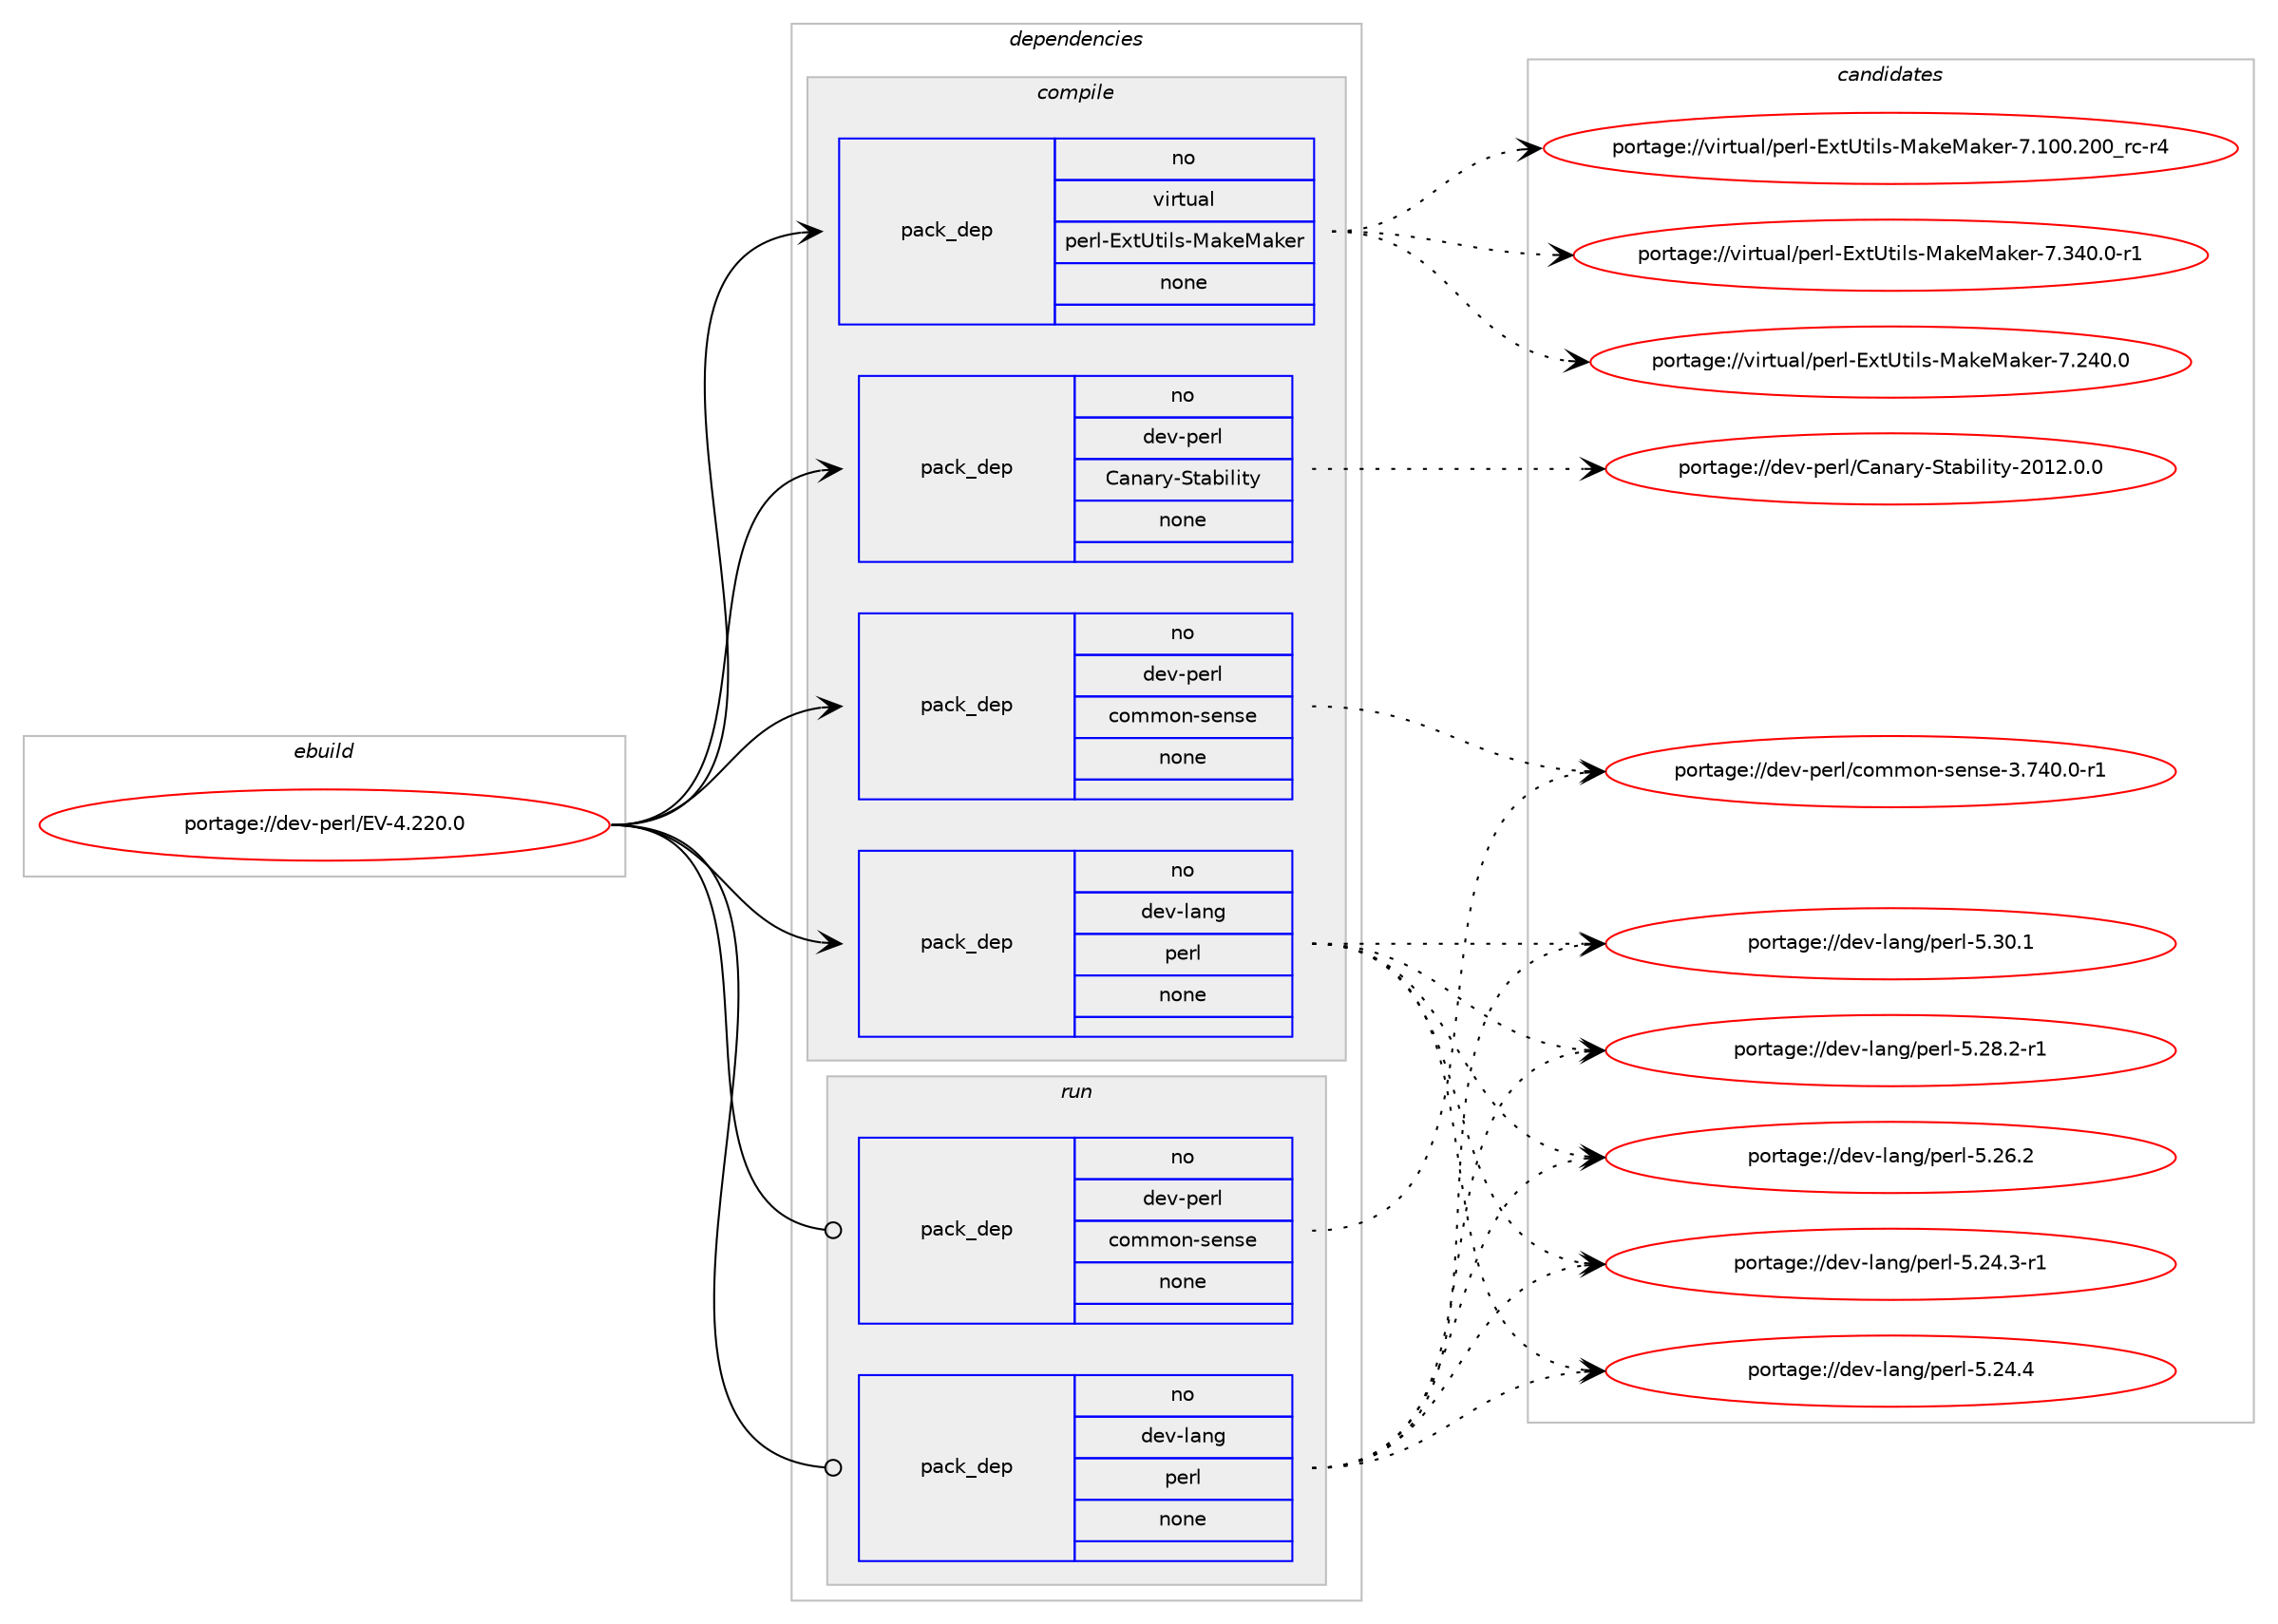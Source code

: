 digraph prolog {

# *************
# Graph options
# *************

newrank=true;
concentrate=true;
compound=true;
graph [rankdir=LR,fontname=Helvetica,fontsize=10,ranksep=1.5];#, ranksep=2.5, nodesep=0.2];
edge  [arrowhead=vee];
node  [fontname=Helvetica,fontsize=10];

# **********
# The ebuild
# **********

subgraph cluster_leftcol {
color=gray;
label=<<i>ebuild</i>>;
id [label="portage://dev-perl/EV-4.220.0", color=red, width=4, href="../dev-perl/EV-4.220.0.svg"];
}

# ****************
# The dependencies
# ****************

subgraph cluster_midcol {
color=gray;
label=<<i>dependencies</i>>;
subgraph cluster_compile {
fillcolor="#eeeeee";
style=filled;
label=<<i>compile</i>>;
subgraph pack367606 {
dependency495042 [label=<<TABLE BORDER="0" CELLBORDER="1" CELLSPACING="0" CELLPADDING="4" WIDTH="220"><TR><TD ROWSPAN="6" CELLPADDING="30">pack_dep</TD></TR><TR><TD WIDTH="110">no</TD></TR><TR><TD>dev-lang</TD></TR><TR><TD>perl</TD></TR><TR><TD>none</TD></TR><TR><TD></TD></TR></TABLE>>, shape=none, color=blue];
}
id:e -> dependency495042:w [weight=20,style="solid",arrowhead="vee"];
subgraph pack367607 {
dependency495043 [label=<<TABLE BORDER="0" CELLBORDER="1" CELLSPACING="0" CELLPADDING="4" WIDTH="220"><TR><TD ROWSPAN="6" CELLPADDING="30">pack_dep</TD></TR><TR><TD WIDTH="110">no</TD></TR><TR><TD>dev-perl</TD></TR><TR><TD>Canary-Stability</TD></TR><TR><TD>none</TD></TR><TR><TD></TD></TR></TABLE>>, shape=none, color=blue];
}
id:e -> dependency495043:w [weight=20,style="solid",arrowhead="vee"];
subgraph pack367608 {
dependency495044 [label=<<TABLE BORDER="0" CELLBORDER="1" CELLSPACING="0" CELLPADDING="4" WIDTH="220"><TR><TD ROWSPAN="6" CELLPADDING="30">pack_dep</TD></TR><TR><TD WIDTH="110">no</TD></TR><TR><TD>dev-perl</TD></TR><TR><TD>common-sense</TD></TR><TR><TD>none</TD></TR><TR><TD></TD></TR></TABLE>>, shape=none, color=blue];
}
id:e -> dependency495044:w [weight=20,style="solid",arrowhead="vee"];
subgraph pack367609 {
dependency495045 [label=<<TABLE BORDER="0" CELLBORDER="1" CELLSPACING="0" CELLPADDING="4" WIDTH="220"><TR><TD ROWSPAN="6" CELLPADDING="30">pack_dep</TD></TR><TR><TD WIDTH="110">no</TD></TR><TR><TD>virtual</TD></TR><TR><TD>perl-ExtUtils-MakeMaker</TD></TR><TR><TD>none</TD></TR><TR><TD></TD></TR></TABLE>>, shape=none, color=blue];
}
id:e -> dependency495045:w [weight=20,style="solid",arrowhead="vee"];
}
subgraph cluster_compileandrun {
fillcolor="#eeeeee";
style=filled;
label=<<i>compile and run</i>>;
}
subgraph cluster_run {
fillcolor="#eeeeee";
style=filled;
label=<<i>run</i>>;
subgraph pack367610 {
dependency495046 [label=<<TABLE BORDER="0" CELLBORDER="1" CELLSPACING="0" CELLPADDING="4" WIDTH="220"><TR><TD ROWSPAN="6" CELLPADDING="30">pack_dep</TD></TR><TR><TD WIDTH="110">no</TD></TR><TR><TD>dev-lang</TD></TR><TR><TD>perl</TD></TR><TR><TD>none</TD></TR><TR><TD></TD></TR></TABLE>>, shape=none, color=blue];
}
id:e -> dependency495046:w [weight=20,style="solid",arrowhead="odot"];
subgraph pack367611 {
dependency495047 [label=<<TABLE BORDER="0" CELLBORDER="1" CELLSPACING="0" CELLPADDING="4" WIDTH="220"><TR><TD ROWSPAN="6" CELLPADDING="30">pack_dep</TD></TR><TR><TD WIDTH="110">no</TD></TR><TR><TD>dev-perl</TD></TR><TR><TD>common-sense</TD></TR><TR><TD>none</TD></TR><TR><TD></TD></TR></TABLE>>, shape=none, color=blue];
}
id:e -> dependency495047:w [weight=20,style="solid",arrowhead="odot"];
}
}

# **************
# The candidates
# **************

subgraph cluster_choices {
rank=same;
color=gray;
label=<<i>candidates</i>>;

subgraph choice367606 {
color=black;
nodesep=1;
choice10010111845108971101034711210111410845534651484649 [label="portage://dev-lang/perl-5.30.1", color=red, width=4,href="../dev-lang/perl-5.30.1.svg"];
choice100101118451089711010347112101114108455346505646504511449 [label="portage://dev-lang/perl-5.28.2-r1", color=red, width=4,href="../dev-lang/perl-5.28.2-r1.svg"];
choice10010111845108971101034711210111410845534650544650 [label="portage://dev-lang/perl-5.26.2", color=red, width=4,href="../dev-lang/perl-5.26.2.svg"];
choice10010111845108971101034711210111410845534650524652 [label="portage://dev-lang/perl-5.24.4", color=red, width=4,href="../dev-lang/perl-5.24.4.svg"];
choice100101118451089711010347112101114108455346505246514511449 [label="portage://dev-lang/perl-5.24.3-r1", color=red, width=4,href="../dev-lang/perl-5.24.3-r1.svg"];
dependency495042:e -> choice10010111845108971101034711210111410845534651484649:w [style=dotted,weight="100"];
dependency495042:e -> choice100101118451089711010347112101114108455346505646504511449:w [style=dotted,weight="100"];
dependency495042:e -> choice10010111845108971101034711210111410845534650544650:w [style=dotted,weight="100"];
dependency495042:e -> choice10010111845108971101034711210111410845534650524652:w [style=dotted,weight="100"];
dependency495042:e -> choice100101118451089711010347112101114108455346505246514511449:w [style=dotted,weight="100"];
}
subgraph choice367607 {
color=black;
nodesep=1;
choice100101118451121011141084767971109711412145831169798105108105116121455048495046484648 [label="portage://dev-perl/Canary-Stability-2012.0.0", color=red, width=4,href="../dev-perl/Canary-Stability-2012.0.0.svg"];
dependency495043:e -> choice100101118451121011141084767971109711412145831169798105108105116121455048495046484648:w [style=dotted,weight="100"];
}
subgraph choice367608 {
color=black;
nodesep=1;
choice1001011184511210111410847991111091091111104511510111011510145514655524846484511449 [label="portage://dev-perl/common-sense-3.740.0-r1", color=red, width=4,href="../dev-perl/common-sense-3.740.0-r1.svg"];
dependency495044:e -> choice1001011184511210111410847991111091091111104511510111011510145514655524846484511449:w [style=dotted,weight="100"];
}
subgraph choice367609 {
color=black;
nodesep=1;
choice1181051141161179710847112101114108456912011685116105108115457797107101779710710111445554651524846484511449 [label="portage://virtual/perl-ExtUtils-MakeMaker-7.340.0-r1", color=red, width=4,href="../virtual/perl-ExtUtils-MakeMaker-7.340.0-r1.svg"];
choice118105114116117971084711210111410845691201168511610510811545779710710177971071011144555465052484648 [label="portage://virtual/perl-ExtUtils-MakeMaker-7.240.0", color=red, width=4,href="../virtual/perl-ExtUtils-MakeMaker-7.240.0.svg"];
choice118105114116117971084711210111410845691201168511610510811545779710710177971071011144555464948484650484895114994511452 [label="portage://virtual/perl-ExtUtils-MakeMaker-7.100.200_rc-r4", color=red, width=4,href="../virtual/perl-ExtUtils-MakeMaker-7.100.200_rc-r4.svg"];
dependency495045:e -> choice1181051141161179710847112101114108456912011685116105108115457797107101779710710111445554651524846484511449:w [style=dotted,weight="100"];
dependency495045:e -> choice118105114116117971084711210111410845691201168511610510811545779710710177971071011144555465052484648:w [style=dotted,weight="100"];
dependency495045:e -> choice118105114116117971084711210111410845691201168511610510811545779710710177971071011144555464948484650484895114994511452:w [style=dotted,weight="100"];
}
subgraph choice367610 {
color=black;
nodesep=1;
choice10010111845108971101034711210111410845534651484649 [label="portage://dev-lang/perl-5.30.1", color=red, width=4,href="../dev-lang/perl-5.30.1.svg"];
choice100101118451089711010347112101114108455346505646504511449 [label="portage://dev-lang/perl-5.28.2-r1", color=red, width=4,href="../dev-lang/perl-5.28.2-r1.svg"];
choice10010111845108971101034711210111410845534650544650 [label="portage://dev-lang/perl-5.26.2", color=red, width=4,href="../dev-lang/perl-5.26.2.svg"];
choice10010111845108971101034711210111410845534650524652 [label="portage://dev-lang/perl-5.24.4", color=red, width=4,href="../dev-lang/perl-5.24.4.svg"];
choice100101118451089711010347112101114108455346505246514511449 [label="portage://dev-lang/perl-5.24.3-r1", color=red, width=4,href="../dev-lang/perl-5.24.3-r1.svg"];
dependency495046:e -> choice10010111845108971101034711210111410845534651484649:w [style=dotted,weight="100"];
dependency495046:e -> choice100101118451089711010347112101114108455346505646504511449:w [style=dotted,weight="100"];
dependency495046:e -> choice10010111845108971101034711210111410845534650544650:w [style=dotted,weight="100"];
dependency495046:e -> choice10010111845108971101034711210111410845534650524652:w [style=dotted,weight="100"];
dependency495046:e -> choice100101118451089711010347112101114108455346505246514511449:w [style=dotted,weight="100"];
}
subgraph choice367611 {
color=black;
nodesep=1;
choice1001011184511210111410847991111091091111104511510111011510145514655524846484511449 [label="portage://dev-perl/common-sense-3.740.0-r1", color=red, width=4,href="../dev-perl/common-sense-3.740.0-r1.svg"];
dependency495047:e -> choice1001011184511210111410847991111091091111104511510111011510145514655524846484511449:w [style=dotted,weight="100"];
}
}

}
